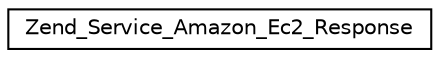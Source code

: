 digraph G
{
  edge [fontname="Helvetica",fontsize="10",labelfontname="Helvetica",labelfontsize="10"];
  node [fontname="Helvetica",fontsize="10",shape=record];
  rankdir="LR";
  Node1 [label="Zend_Service_Amazon_Ec2_Response",height=0.2,width=0.4,color="black", fillcolor="white", style="filled",URL="$class_zend___service___amazon___ec2___response.html"];
}
